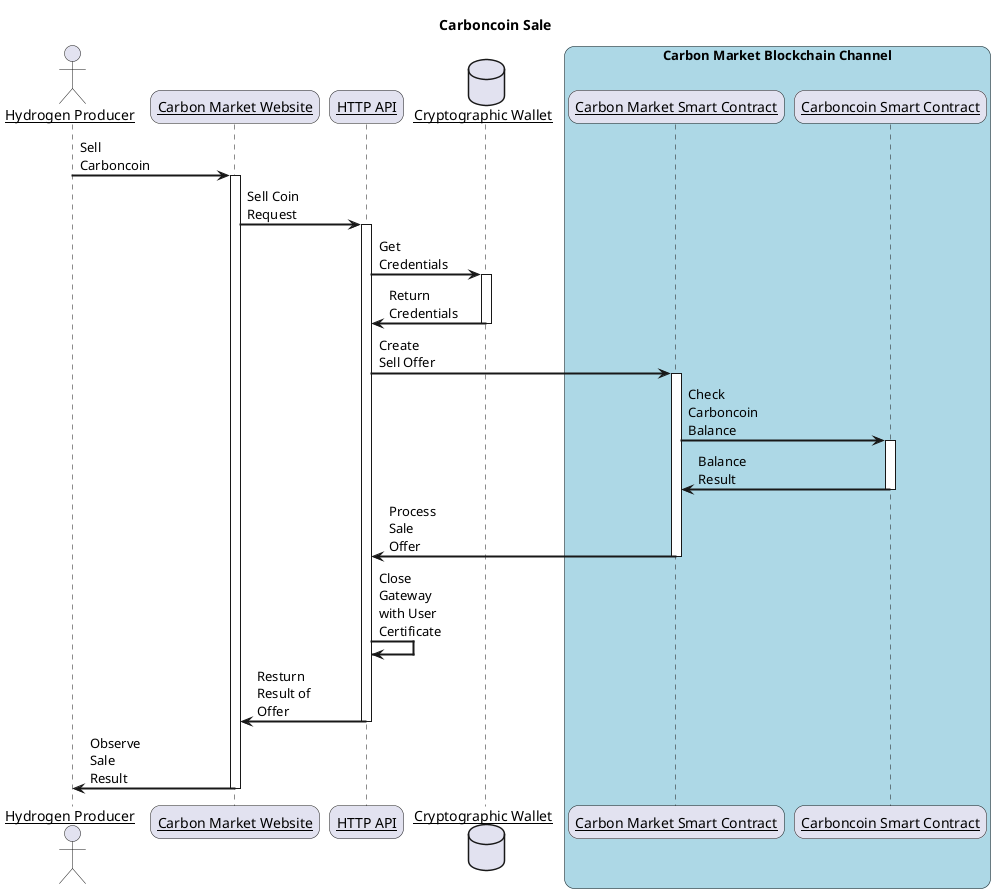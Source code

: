 @startuml CreateSale
skinparam sequenceArrowThickness 2
skinparam roundcorner 20
skinparam maxmessagesize 60
skinparam sequenceParticipant underline
title Carboncoin Sale

actor "Hydrogen Producer" as User
participant "Carbon Market Website" as Website
participant "HTTP API" as API
database "Cryptographic Wallet" as Wallet
box "Carbon Market Blockchain Channel" #LightBlue
participant "Carbon Market Smart Contract" as CMSC 
participant "Carboncoin Smart Contract" as CCSC 

User -> Website: Sell Carboncoin
activate Website 

Website -> API: Sell Coin Request 
activate API 

API -> Wallet: Get Credentials 
activate Wallet

Wallet -> API: Return Credentials 
deactivate Wallet

API -> CMSC: Create Sell Offer
activate CMSC

CMSC -> CCSC: Check Carboncoin Balance 
activate CCSC
CCSC -> CMSC: Balance Result 
deactivate CCSC

CMSC -> API: Process Sale Offer
deactivate CMSC

API -> API: Close Gateway with User Certificate


API -> Website: Resturn Result of Offer
deactivate API
Website -> User: Observe Sale Result
deactivate Website


@enduml
